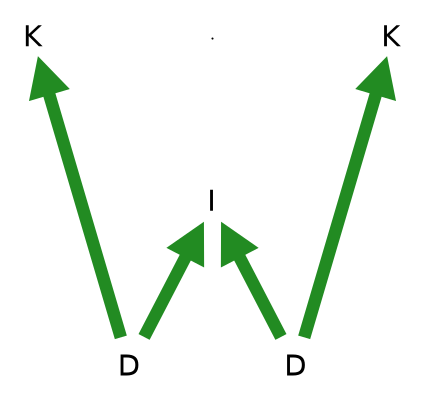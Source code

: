 strict digraph {

rankdir =BT
node [ shape	=none	]
edge [	penwidth	=6
#	arrowhead=vee
     ]

nodesep="0.7"
ranksep="0.7"

# # # # # # # # # 
#
# standard style in WOC
# (Wissenswandler Ontology for Causality)
#

labelloc=t	# the diagram's title on top
style=filled	# to be inherited by nodes, so they remain in their fillcolor if part of colored cluster
tooltip=" "	# to avoid the default echo of a graph's id as the tooltip
 newrank=true	# to enable multiple ranking constraints which are evaluated globally (not per cluster)
 

graph [
 fontname=Helvetica
 color=whitesmoke
 remincross=true
 splines=true
 shape=none
]

node [
 fontname=Helvetica
 style="filled,rounded" # instances shall appear more soft and friendly (classes with sharp corners)
 fillcolor=white
 id="\N"	# essential for JavaScript traversing SVG
 tooltip=" "	# to avoid the default echo of a node's id as the tooltip

 margin=0.1 	# condense
 width=0  	# condense
 height=0 	# condense
 ]
	
edge [
 color=forestgreen	# represents positive effects (adding value)
 fontsize=10	# smaller than the default of 12 in nodes
 id="\T___\H"	# essential for JavaScript traversing SVG
#tooltip="\T -(supports)-> \H" # \T and \H are not substituted in the tooltip attribute !!
] 

"3b" [shape=point]
1 [label="K"]
2 [label="D"]
3 [label="I"]
4 [label="D"]
5 [label="K"]

2 -> 1
2 -> 3
4 -> 3
4 -> 5

3 -> "3b" [style=invis]
{rank=same 1;"3b";5 }


} # end graph 
